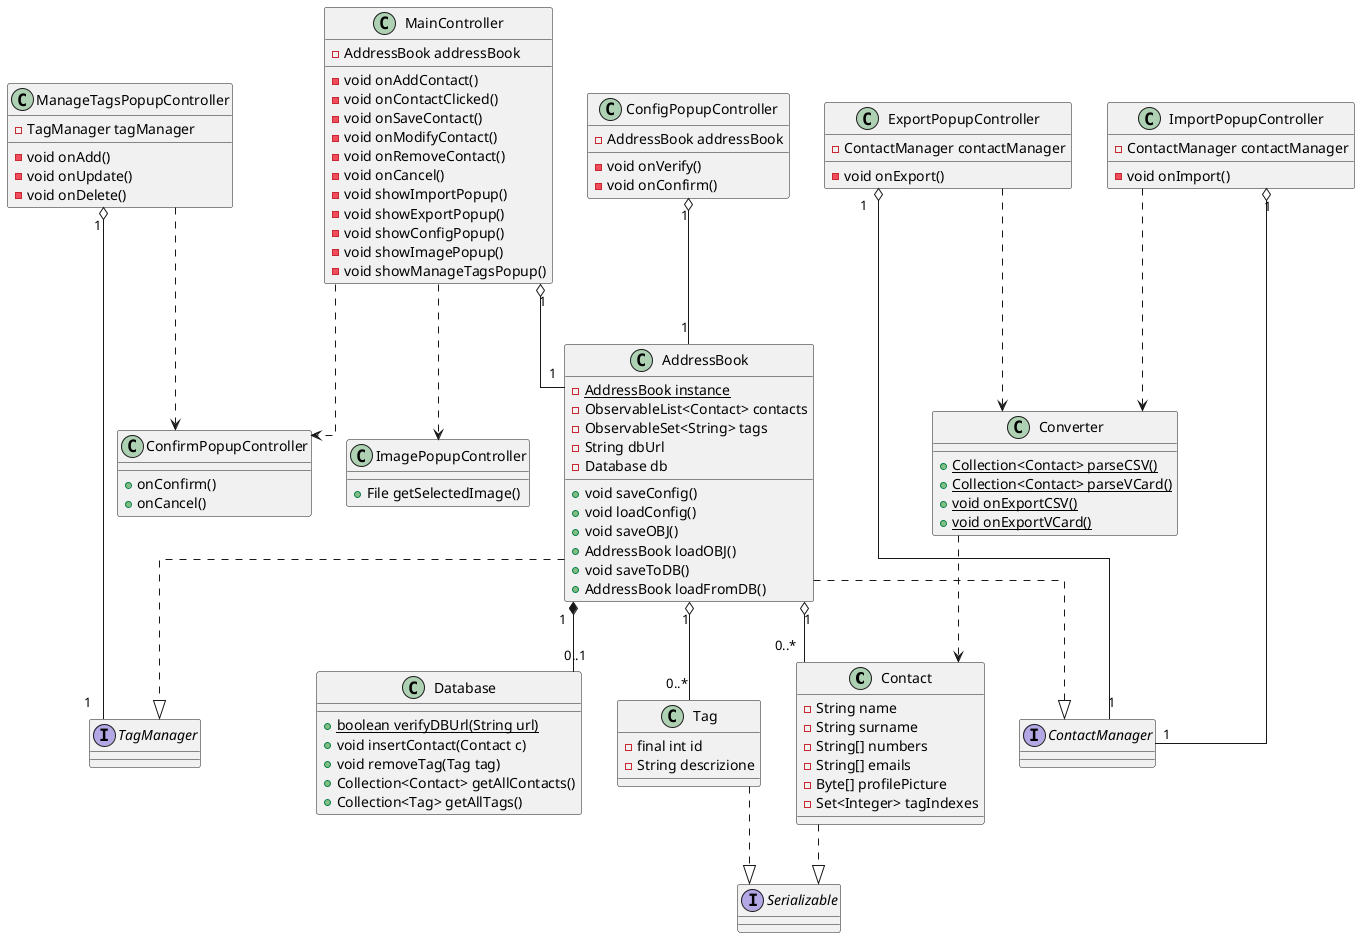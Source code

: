 @startuml DiagrammaClassiEssenziale
skinparam linetype ortho
'left to right direction


'****************** CLASSI ******************
class Contact {
    - String name 
    - String surname 
    - String[] numbers
    - String[] emails
    - Byte[] profilePicture
    - Set<Integer> tagIndexes  
}

class AddressBook {
    - {static} AddressBook instance
    - ObservableList<Contact> contacts
    - ObservableSet<String> tags
    - String dbUrl
    - Database db

    + void saveConfig()
    + void loadConfig()
    + void saveOBJ()
    + AddressBook loadOBJ()
    + void saveToDB()
    + AddressBook loadFromDB()    
}

class MainController {
    - AddressBook addressBook

    - void onAddContact()
    - void onContactClicked()
    - void onSaveContact()
    - void onModifyContact()
    - void onRemoveContact()
    - void onCancel()
    - void showImportPopup()
    - void showExportPopup()
    - void showConfigPopup()
    - void showImagePopup()
    - void showManageTagsPopup()
}

class Converter {
    + {static} Collection<Contact> parseCSV()
    + {static} Collection<Contact> parseVCard()
    + {static} void onExportCSV()
    + {static} void onExportVCard()
}

class ImportPopupController {
    - ContactManager contactManager
    - void onImport()
}

class ExportPopupController {
    - ContactManager contactManager
    - void onExport()
}

class ManageTagsPopupController {
    - TagManager tagManager
    - void onAdd()
    - void onUpdate()
    - void onDelete()
}

class ImagePopupController {
    + File getSelectedImage()
}

class ConfirmPopupController {
    + onConfirm()
    + onCancel()
}

class ConfigPopupController {
    - AddressBook addressBook

    - void onVerify()
    - void onConfirm()
}

class Tag {
    - final int id
    - String descrizione
}

class Database {
    + {static} boolean verifyDBUrl(String url)
    + void insertContact(Contact c)
    + void removeTag(Tag tag)
    + Collection<Contact> getAllContacts()
    + Collection<Tag> getAllTags()
} 

'****************** INTERFACCE ******************
interface Serializable

interface TagManager {
}

interface ContactManager {
}

'****************** RELAZIONI ******************
Contact ..|> Serializable

Tag ..|> Serializable

AddressBook "1" o-- "0..*" Contact
AddressBook "1" *-- "0..1" Database
AddressBook "1" o-- "0..*" Tag
AddressBook ..|> TagManager
AddressBook ..|> ContactManager

MainController "1" o-- "1" AddressBook
MainController ..> ImagePopupController
MainController ..> ConfirmPopupController

Converter ..> Contact

ImportPopupController "1" o-- "1" ContactManager
ImportPopupController ..> Converter

ExportPopupController "1" o-- "1" ContactManager
ExportPopupController ..> Converter

ManageTagsPopupController ..> ConfirmPopupController
ManageTagsPopupController "1" o-- "1" TagManager

ConfigPopupController "1" o-- "1" AddressBook

@enduml
